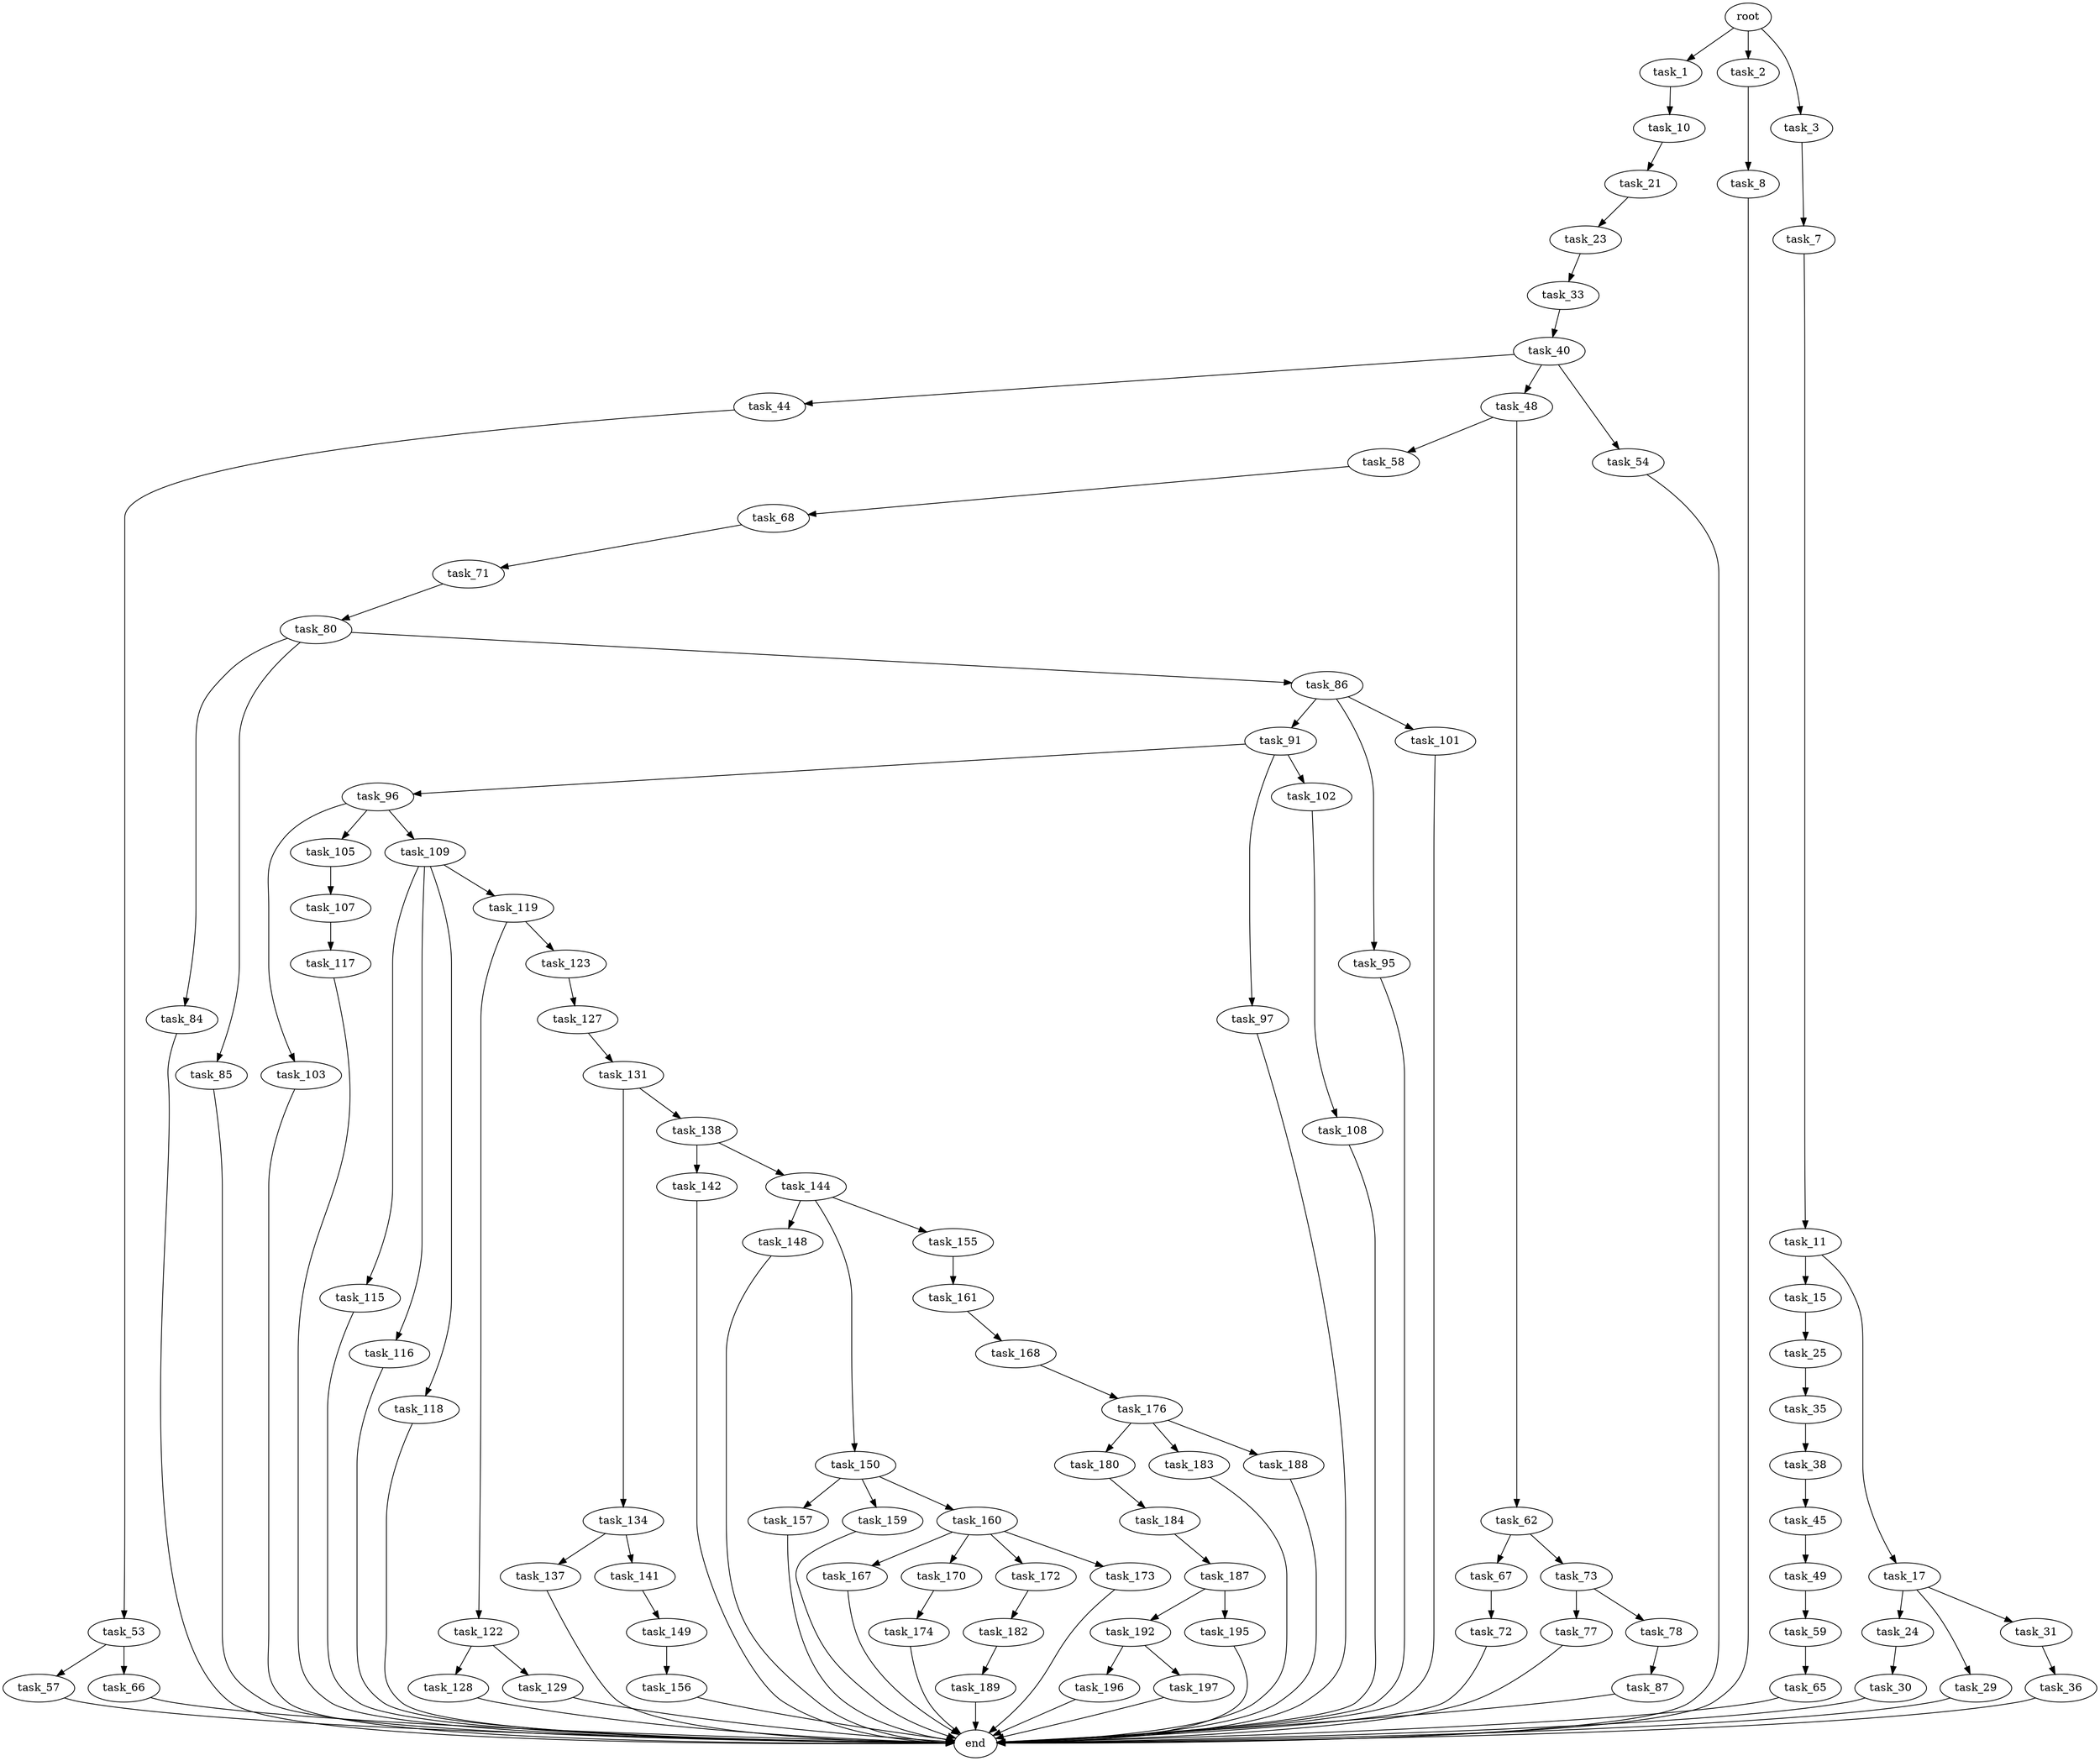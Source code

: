 digraph G {
  root [size="0.000000"];
  task_1 [size="14659344984.000000"];
  task_2 [size="386240048878.000000"];
  task_3 [size="36024986218.000000"];
  task_7 [size="8473845481.000000"];
  task_8 [size="302258477896.000000"];
  task_10 [size="218721554371.000000"];
  task_11 [size="28991029248.000000"];
  task_15 [size="8161754365.000000"];
  task_17 [size="17852611585.000000"];
  task_21 [size="3142395168.000000"];
  task_23 [size="28991029248.000000"];
  task_24 [size="134217728000.000000"];
  task_25 [size="28095604312.000000"];
  task_29 [size="969852548782.000000"];
  task_30 [size="16786616869.000000"];
  task_31 [size="28991029248.000000"];
  task_33 [size="9513144950.000000"];
  task_35 [size="120651892050.000000"];
  task_36 [size="248952153527.000000"];
  task_38 [size="379106296316.000000"];
  task_40 [size="102670285680.000000"];
  task_44 [size="549755813888.000000"];
  task_45 [size="368293445632.000000"];
  task_48 [size="782757789696.000000"];
  task_49 [size="12071136765.000000"];
  task_53 [size="194450200670.000000"];
  task_54 [size="1288535768.000000"];
  task_57 [size="68719476736.000000"];
  task_58 [size="134217728000.000000"];
  task_59 [size="1073741824000.000000"];
  task_62 [size="7724944192.000000"];
  task_65 [size="9777218515.000000"];
  task_66 [size="169235031793.000000"];
  task_67 [size="603938604023.000000"];
  task_68 [size="782757789696.000000"];
  task_71 [size="298706465718.000000"];
  task_72 [size="96615532679.000000"];
  task_73 [size="319001806023.000000"];
  task_77 [size="787967544893.000000"];
  task_78 [size="134217728000.000000"];
  task_80 [size="137304550656.000000"];
  task_84 [size="8589934592.000000"];
  task_85 [size="8589934592.000000"];
  task_86 [size="7145858775.000000"];
  task_87 [size="3199194478.000000"];
  task_91 [size="549755813888.000000"];
  task_95 [size="118790628286.000000"];
  task_96 [size="1222289980.000000"];
  task_97 [size="6020330190.000000"];
  task_101 [size="4049760925.000000"];
  task_102 [size="71104595894.000000"];
  task_103 [size="45156015874.000000"];
  task_105 [size="22418699208.000000"];
  task_107 [size="225136240009.000000"];
  task_108 [size="5611783145.000000"];
  task_109 [size="16527500045.000000"];
  task_115 [size="28991029248.000000"];
  task_116 [size="30465670853.000000"];
  task_117 [size="6851792939.000000"];
  task_118 [size="123496808252.000000"];
  task_119 [size="2953134479.000000"];
  task_122 [size="14794246199.000000"];
  task_123 [size="18777948827.000000"];
  task_127 [size="95414790572.000000"];
  task_128 [size="1385585076261.000000"];
  task_129 [size="8052996049.000000"];
  task_131 [size="231928233984.000000"];
  task_134 [size="8198958428.000000"];
  task_137 [size="134217728000.000000"];
  task_138 [size="1073741824000.000000"];
  task_141 [size="32749150516.000000"];
  task_142 [size="180085446673.000000"];
  task_144 [size="6879326240.000000"];
  task_148 [size="813011558617.000000"];
  task_149 [size="28991029248.000000"];
  task_150 [size="417309607167.000000"];
  task_155 [size="1073741824000.000000"];
  task_156 [size="35130867993.000000"];
  task_157 [size="8589934592.000000"];
  task_159 [size="13120459713.000000"];
  task_160 [size="1141932860.000000"];
  task_161 [size="782757789696.000000"];
  task_167 [size="92061170772.000000"];
  task_168 [size="296346079440.000000"];
  task_170 [size="379221766152.000000"];
  task_172 [size="8382807068.000000"];
  task_173 [size="235238828419.000000"];
  task_174 [size="10278327377.000000"];
  task_176 [size="549755813888.000000"];
  task_180 [size="22781032312.000000"];
  task_182 [size="848994166.000000"];
  task_183 [size="28965735882.000000"];
  task_184 [size="8589934592.000000"];
  task_187 [size="691486018060.000000"];
  task_188 [size="7632409445.000000"];
  task_189 [size="100634511997.000000"];
  task_192 [size="28991029248.000000"];
  task_195 [size="49450836141.000000"];
  task_196 [size="28991029248.000000"];
  task_197 [size="1122960962478.000000"];
  end [size="0.000000"];

  root -> task_1 [size="1.000000"];
  root -> task_2 [size="1.000000"];
  root -> task_3 [size="1.000000"];
  task_1 -> task_10 [size="411041792.000000"];
  task_2 -> task_8 [size="536870912.000000"];
  task_3 -> task_7 [size="33554432.000000"];
  task_7 -> task_11 [size="301989888.000000"];
  task_8 -> end [size="1.000000"];
  task_10 -> task_21 [size="301989888.000000"];
  task_11 -> task_15 [size="75497472.000000"];
  task_11 -> task_17 [size="75497472.000000"];
  task_15 -> task_25 [size="411041792.000000"];
  task_17 -> task_24 [size="301989888.000000"];
  task_17 -> task_29 [size="301989888.000000"];
  task_17 -> task_31 [size="301989888.000000"];
  task_21 -> task_23 [size="75497472.000000"];
  task_23 -> task_33 [size="75497472.000000"];
  task_24 -> task_30 [size="209715200.000000"];
  task_25 -> task_35 [size="838860800.000000"];
  task_29 -> end [size="1.000000"];
  task_30 -> end [size="1.000000"];
  task_31 -> task_36 [size="75497472.000000"];
  task_33 -> task_40 [size="33554432.000000"];
  task_35 -> task_38 [size="134217728.000000"];
  task_36 -> end [size="1.000000"];
  task_38 -> task_45 [size="301989888.000000"];
  task_40 -> task_44 [size="209715200.000000"];
  task_40 -> task_48 [size="209715200.000000"];
  task_40 -> task_54 [size="209715200.000000"];
  task_44 -> task_53 [size="536870912.000000"];
  task_45 -> task_49 [size="411041792.000000"];
  task_48 -> task_58 [size="679477248.000000"];
  task_48 -> task_62 [size="679477248.000000"];
  task_49 -> task_59 [size="679477248.000000"];
  task_53 -> task_57 [size="536870912.000000"];
  task_53 -> task_66 [size="536870912.000000"];
  task_54 -> end [size="1.000000"];
  task_57 -> end [size="1.000000"];
  task_58 -> task_68 [size="209715200.000000"];
  task_59 -> task_65 [size="838860800.000000"];
  task_62 -> task_67 [size="679477248.000000"];
  task_62 -> task_73 [size="679477248.000000"];
  task_65 -> end [size="1.000000"];
  task_66 -> end [size="1.000000"];
  task_67 -> task_72 [size="679477248.000000"];
  task_68 -> task_71 [size="679477248.000000"];
  task_71 -> task_80 [size="536870912.000000"];
  task_72 -> end [size="1.000000"];
  task_73 -> task_77 [size="209715200.000000"];
  task_73 -> task_78 [size="209715200.000000"];
  task_77 -> end [size="1.000000"];
  task_78 -> task_87 [size="209715200.000000"];
  task_80 -> task_84 [size="134217728.000000"];
  task_80 -> task_85 [size="134217728.000000"];
  task_80 -> task_86 [size="134217728.000000"];
  task_84 -> end [size="1.000000"];
  task_85 -> end [size="1.000000"];
  task_86 -> task_91 [size="679477248.000000"];
  task_86 -> task_95 [size="679477248.000000"];
  task_86 -> task_101 [size="679477248.000000"];
  task_87 -> end [size="1.000000"];
  task_91 -> task_96 [size="536870912.000000"];
  task_91 -> task_97 [size="536870912.000000"];
  task_91 -> task_102 [size="536870912.000000"];
  task_95 -> end [size="1.000000"];
  task_96 -> task_103 [size="33554432.000000"];
  task_96 -> task_105 [size="33554432.000000"];
  task_96 -> task_109 [size="33554432.000000"];
  task_97 -> end [size="1.000000"];
  task_101 -> end [size="1.000000"];
  task_102 -> task_108 [size="75497472.000000"];
  task_103 -> end [size="1.000000"];
  task_105 -> task_107 [size="536870912.000000"];
  task_107 -> task_117 [size="209715200.000000"];
  task_108 -> end [size="1.000000"];
  task_109 -> task_115 [size="679477248.000000"];
  task_109 -> task_116 [size="679477248.000000"];
  task_109 -> task_118 [size="679477248.000000"];
  task_109 -> task_119 [size="679477248.000000"];
  task_115 -> end [size="1.000000"];
  task_116 -> end [size="1.000000"];
  task_117 -> end [size="1.000000"];
  task_118 -> end [size="1.000000"];
  task_119 -> task_122 [size="209715200.000000"];
  task_119 -> task_123 [size="209715200.000000"];
  task_122 -> task_128 [size="838860800.000000"];
  task_122 -> task_129 [size="838860800.000000"];
  task_123 -> task_127 [size="301989888.000000"];
  task_127 -> task_131 [size="134217728.000000"];
  task_128 -> end [size="1.000000"];
  task_129 -> end [size="1.000000"];
  task_131 -> task_134 [size="301989888.000000"];
  task_131 -> task_138 [size="301989888.000000"];
  task_134 -> task_137 [size="209715200.000000"];
  task_134 -> task_141 [size="209715200.000000"];
  task_137 -> end [size="1.000000"];
  task_138 -> task_142 [size="838860800.000000"];
  task_138 -> task_144 [size="838860800.000000"];
  task_141 -> task_149 [size="536870912.000000"];
  task_142 -> end [size="1.000000"];
  task_144 -> task_148 [size="536870912.000000"];
  task_144 -> task_150 [size="536870912.000000"];
  task_144 -> task_155 [size="536870912.000000"];
  task_148 -> end [size="1.000000"];
  task_149 -> task_156 [size="75497472.000000"];
  task_150 -> task_157 [size="301989888.000000"];
  task_150 -> task_159 [size="301989888.000000"];
  task_150 -> task_160 [size="301989888.000000"];
  task_155 -> task_161 [size="838860800.000000"];
  task_156 -> end [size="1.000000"];
  task_157 -> end [size="1.000000"];
  task_159 -> end [size="1.000000"];
  task_160 -> task_167 [size="33554432.000000"];
  task_160 -> task_170 [size="33554432.000000"];
  task_160 -> task_172 [size="33554432.000000"];
  task_160 -> task_173 [size="33554432.000000"];
  task_161 -> task_168 [size="679477248.000000"];
  task_167 -> end [size="1.000000"];
  task_168 -> task_176 [size="209715200.000000"];
  task_170 -> task_174 [size="838860800.000000"];
  task_172 -> task_182 [size="679477248.000000"];
  task_173 -> end [size="1.000000"];
  task_174 -> end [size="1.000000"];
  task_176 -> task_180 [size="536870912.000000"];
  task_176 -> task_183 [size="536870912.000000"];
  task_176 -> task_188 [size="536870912.000000"];
  task_180 -> task_184 [size="33554432.000000"];
  task_182 -> task_189 [size="33554432.000000"];
  task_183 -> end [size="1.000000"];
  task_184 -> task_187 [size="33554432.000000"];
  task_187 -> task_192 [size="536870912.000000"];
  task_187 -> task_195 [size="536870912.000000"];
  task_188 -> end [size="1.000000"];
  task_189 -> end [size="1.000000"];
  task_192 -> task_196 [size="75497472.000000"];
  task_192 -> task_197 [size="75497472.000000"];
  task_195 -> end [size="1.000000"];
  task_196 -> end [size="1.000000"];
  task_197 -> end [size="1.000000"];
}

